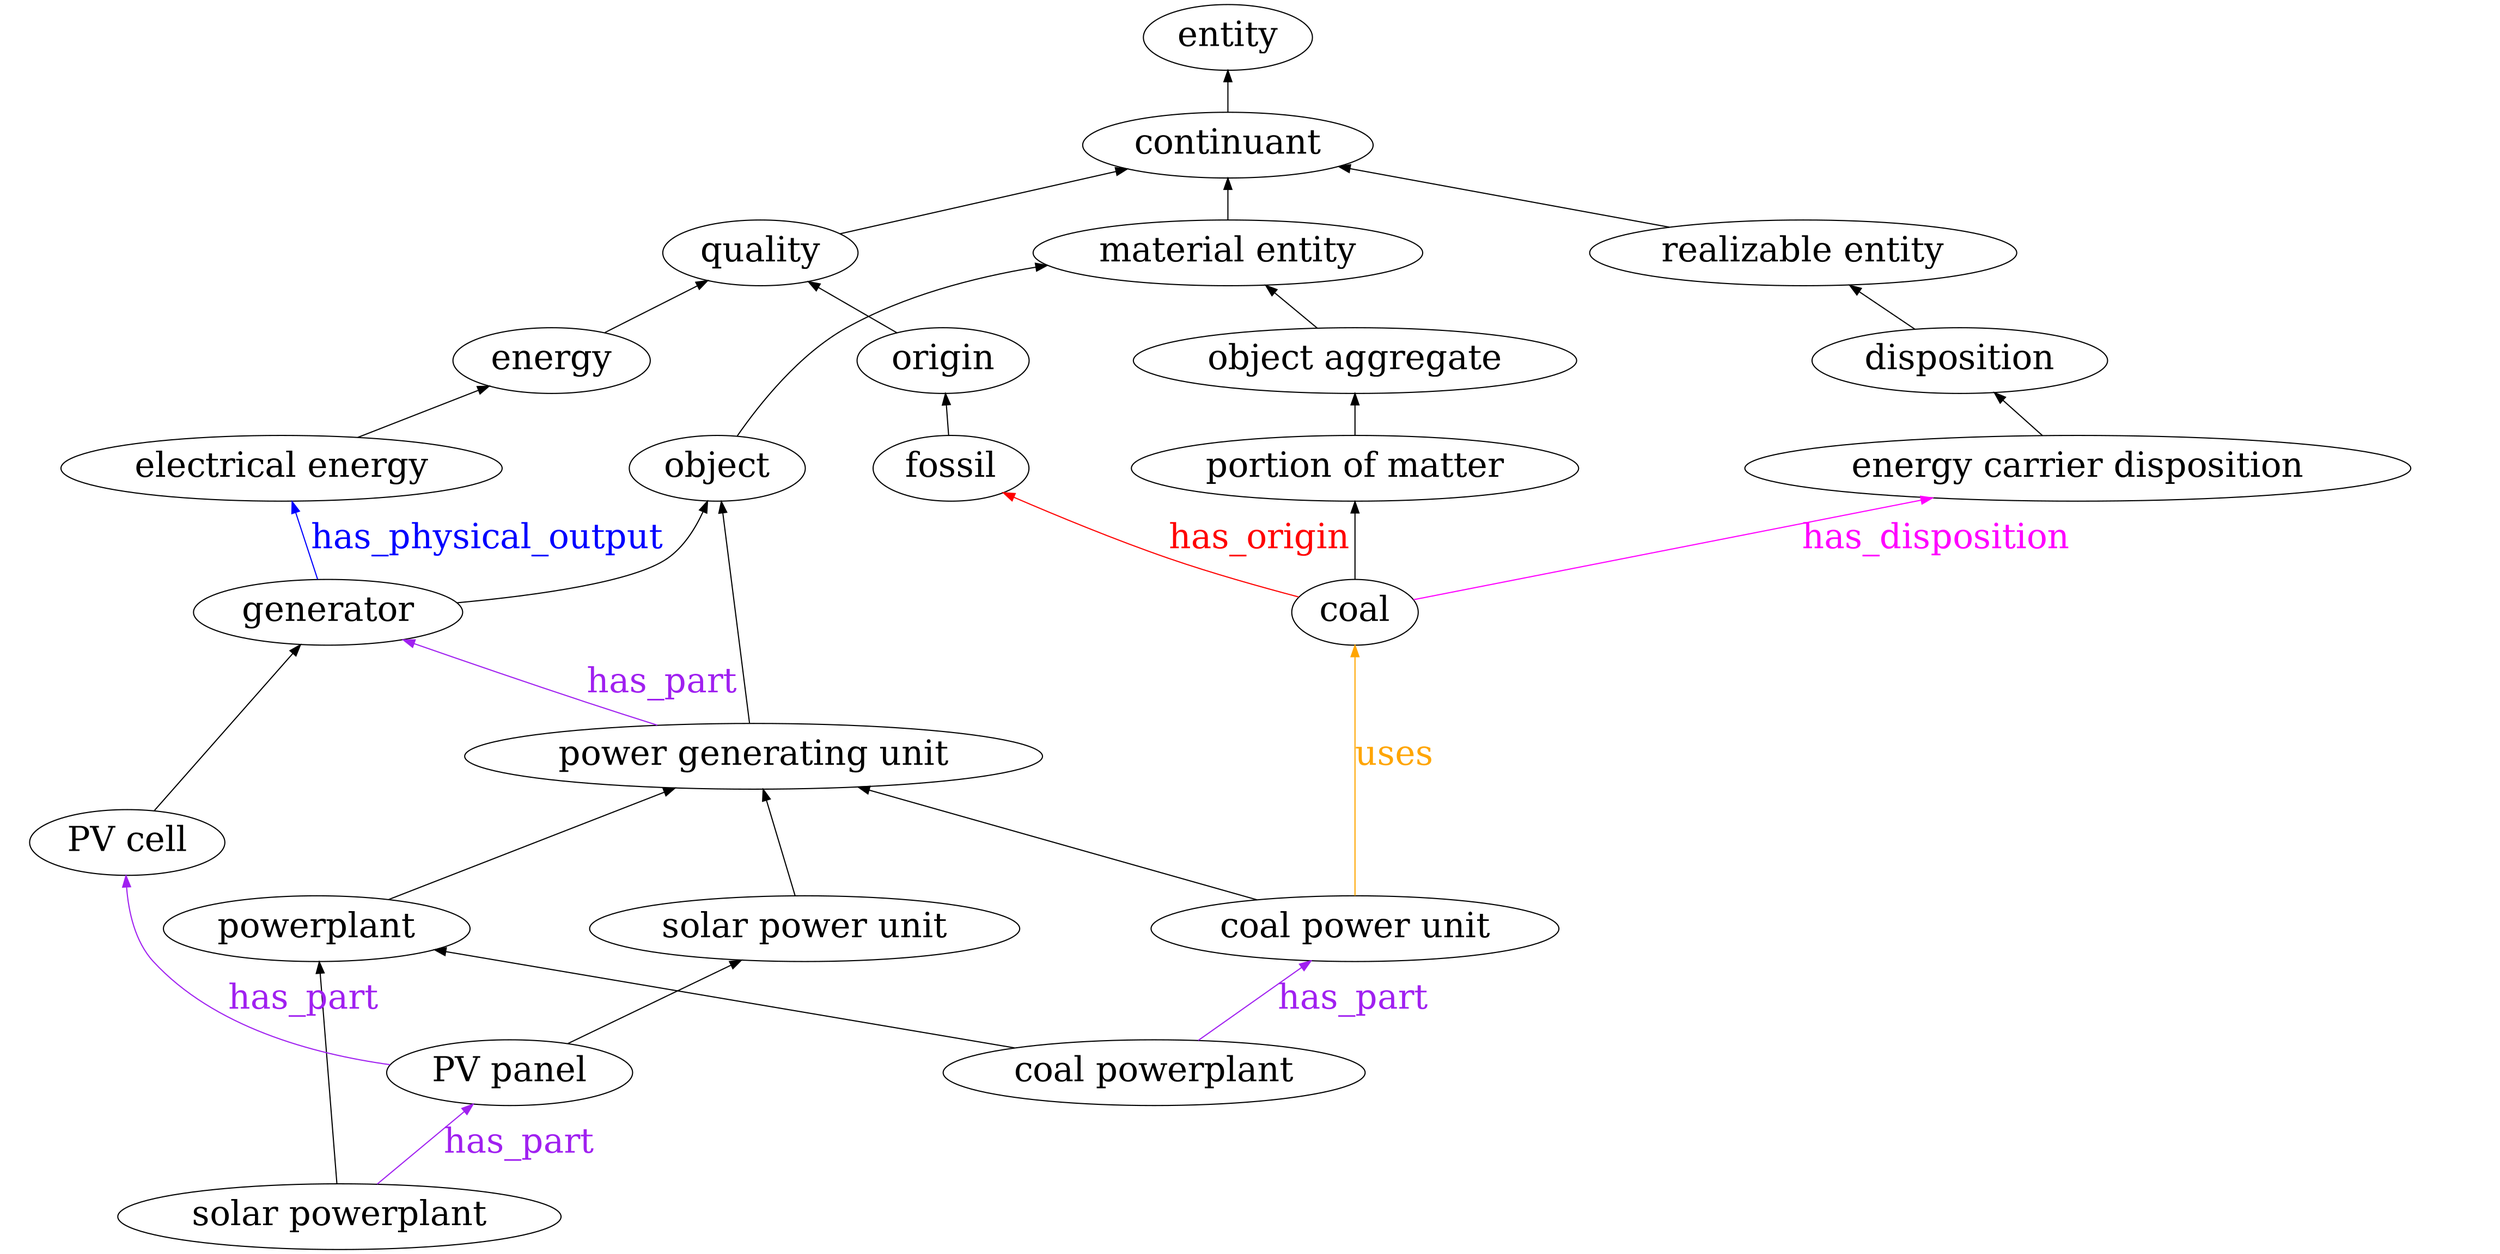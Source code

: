 digraph{
  rankdir=BT;
graph [ratio=0.5];
node [fontsize=30];entity;
edge [fontsize=30];
continuant -> entity;
object -> "material entity";
"material entity" -> continuant;
"power generating unit" -> object;
generator -> object;
powerplant -> "power generating unit";
"solar powerplant" -> powerplant;
"solar power unit" -> "power generating unit";
"PV panel" -> "solar power unit";
"power generating unit" -> generator [label="has_part", color="purple", fontcolor="purple"];
"solar powerplant" -> "PV panel" [label="has_part", color="purple", fontcolor="purple"];
"PV panel" -> "PV cell" [label="has_part", color="purple", fontcolor="purple"];
"PV cell" -> generator;
"coal power unit" -> "power generating unit";
"coal power unit" -> coal [label="uses", color="orange", fontcolor="orange"];
coal -> "portion of matter";
coal -> fossil [label="has_origin", color="red", fontcolor="red"];
coal -> "energy carrier disposition" [label="has_disposition", color="magenta", fontcolor="magenta"];
"energy carrier disposition" -> disposition;
disposition -> "realizable entity";
"realizable entity" -> continuant;
fossil -> origin;
origin -> quality;
"coal powerplant" -> "coal power unit" [label="has_part", color="purple", fontcolor="purple"];
"portion of matter" -> "object aggregate";
"object aggregate" -> "material entity";
"coal powerplant" -> powerplant;
generator -> "electrical energy" [label="has_physical_output", color="blue", fontcolor="blue"];
quality -> continuant;
energy -> quality;
"electrical energy" -> energy;
}